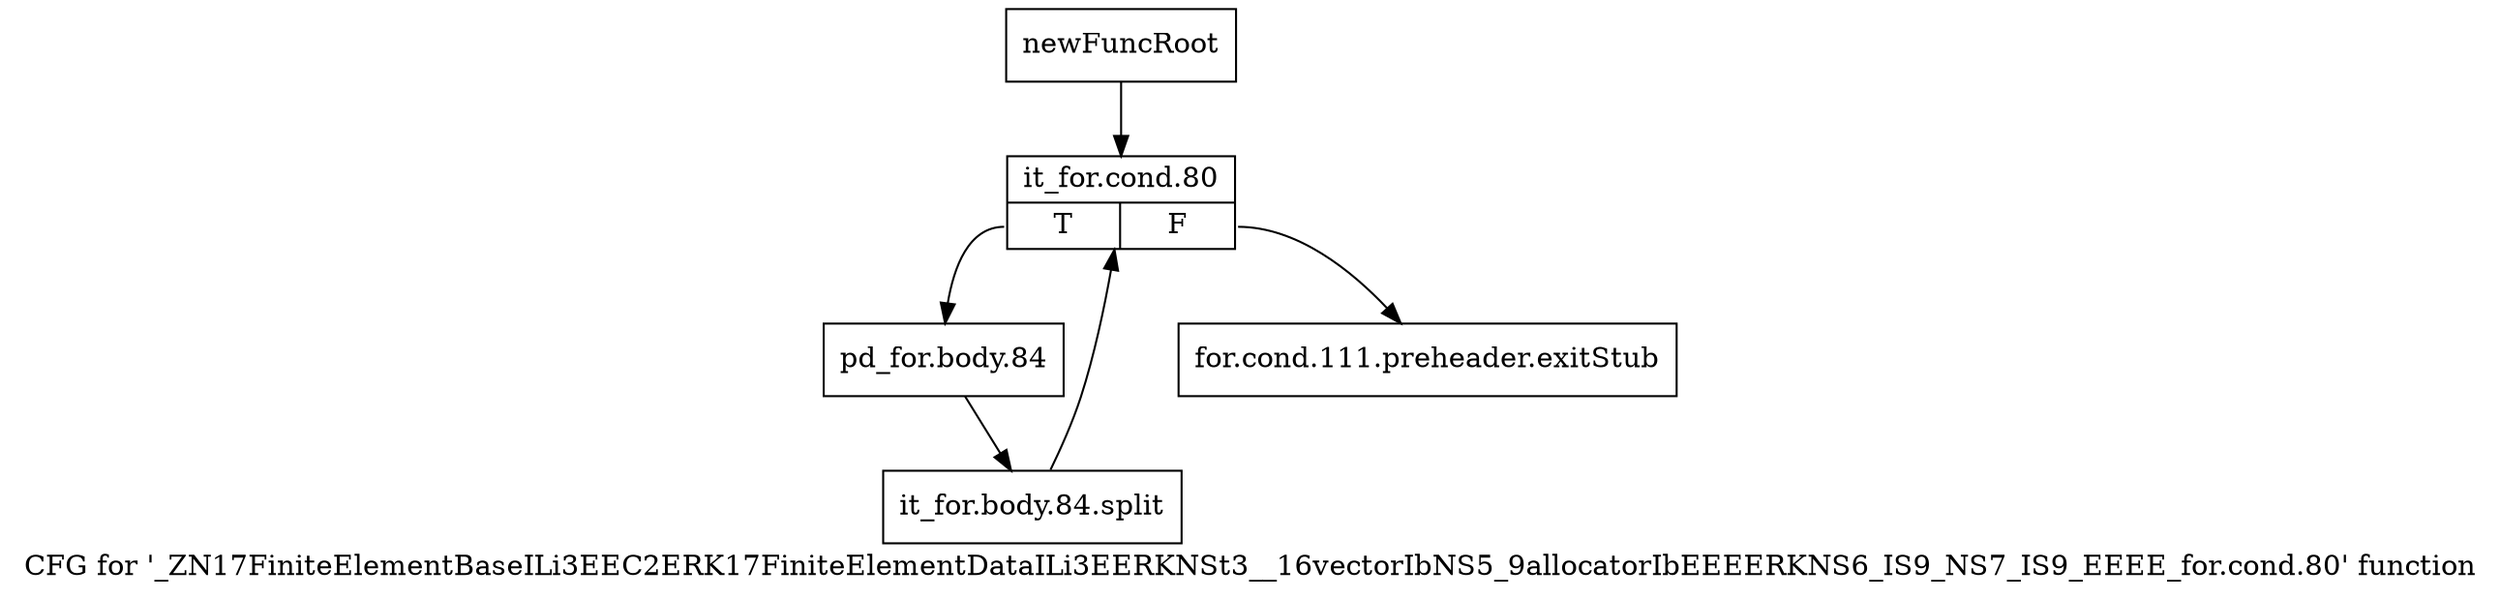digraph "CFG for '_ZN17FiniteElementBaseILi3EEC2ERK17FiniteElementDataILi3EERKNSt3__16vectorIbNS5_9allocatorIbEEEERKNS6_IS9_NS7_IS9_EEEE_for.cond.80' function" {
	label="CFG for '_ZN17FiniteElementBaseILi3EEC2ERK17FiniteElementDataILi3EERKNSt3__16vectorIbNS5_9allocatorIbEEEERKNS6_IS9_NS7_IS9_EEEE_for.cond.80' function";

	Node0x9097290 [shape=record,label="{newFuncRoot}"];
	Node0x9097290 -> Node0x9097330;
	Node0x90972e0 [shape=record,label="{for.cond.111.preheader.exitStub}"];
	Node0x9097330 [shape=record,label="{it_for.cond.80|{<s0>T|<s1>F}}"];
	Node0x9097330:s0 -> Node0x9097380;
	Node0x9097330:s1 -> Node0x90972e0;
	Node0x9097380 [shape=record,label="{pd_for.body.84}"];
	Node0x9097380 -> Node0xc5a2460;
	Node0xc5a2460 [shape=record,label="{it_for.body.84.split}"];
	Node0xc5a2460 -> Node0x9097330;
}
